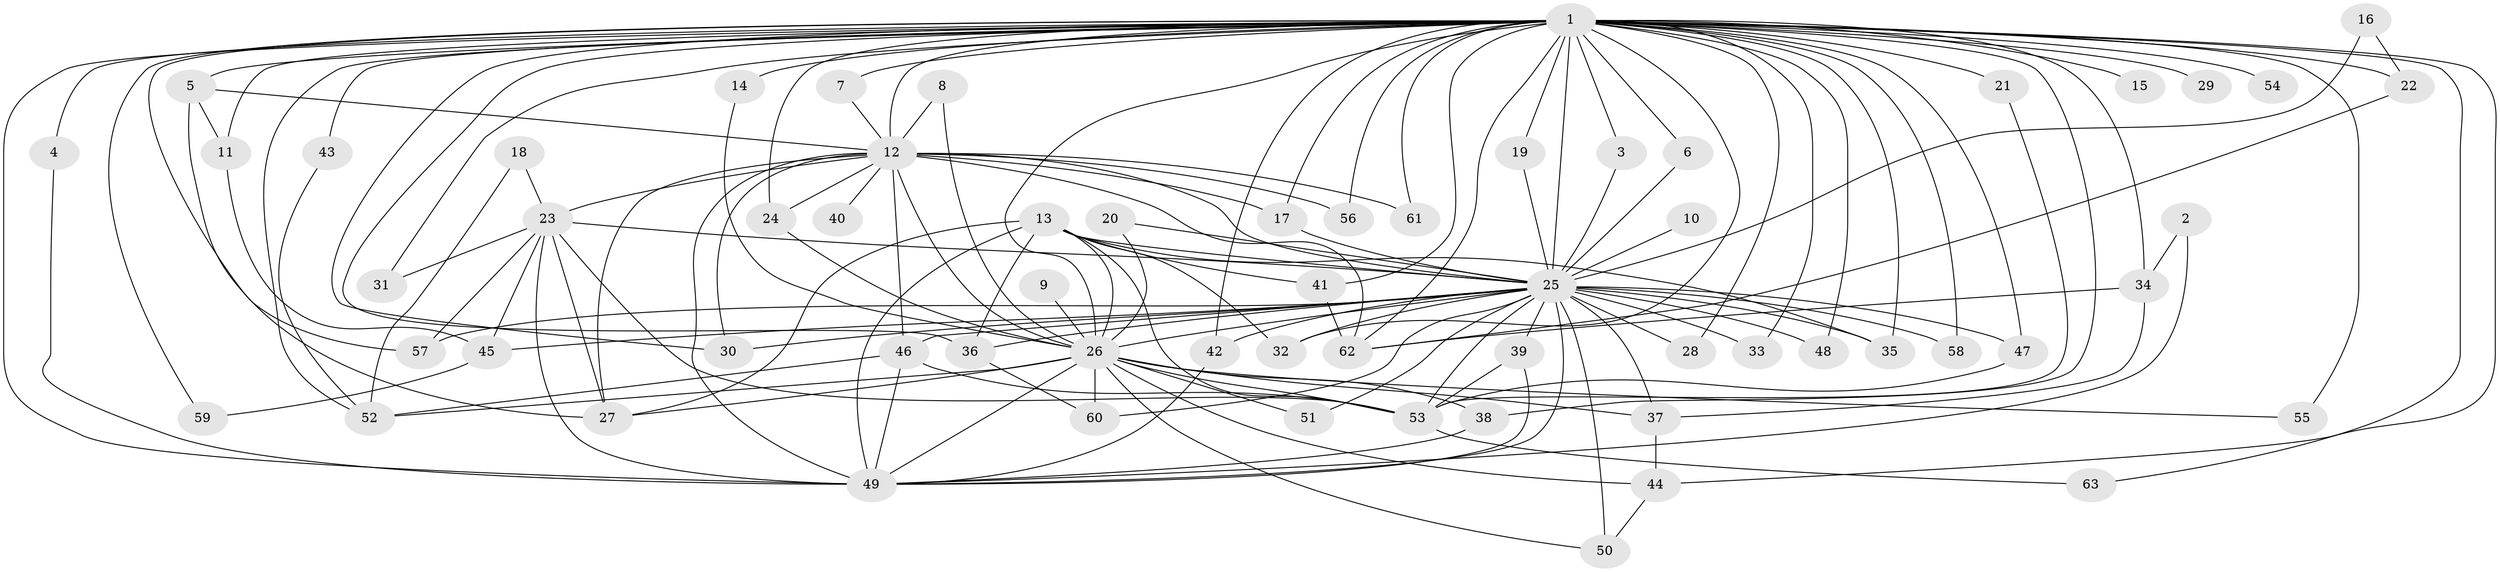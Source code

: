 // original degree distribution, {18: 0.007936507936507936, 24: 0.007936507936507936, 27: 0.007936507936507936, 20: 0.007936507936507936, 21: 0.007936507936507936, 19: 0.007936507936507936, 31: 0.007936507936507936, 30: 0.007936507936507936, 25: 0.007936507936507936, 16: 0.007936507936507936, 3: 0.21428571428571427, 6: 0.007936507936507936, 2: 0.5476190476190477, 11: 0.007936507936507936, 4: 0.09523809523809523, 7: 0.015873015873015872, 5: 0.023809523809523808, 10: 0.007936507936507936}
// Generated by graph-tools (version 1.1) at 2025/49/03/09/25 03:49:29]
// undirected, 63 vertices, 147 edges
graph export_dot {
graph [start="1"]
  node [color=gray90,style=filled];
  1;
  2;
  3;
  4;
  5;
  6;
  7;
  8;
  9;
  10;
  11;
  12;
  13;
  14;
  15;
  16;
  17;
  18;
  19;
  20;
  21;
  22;
  23;
  24;
  25;
  26;
  27;
  28;
  29;
  30;
  31;
  32;
  33;
  34;
  35;
  36;
  37;
  38;
  39;
  40;
  41;
  42;
  43;
  44;
  45;
  46;
  47;
  48;
  49;
  50;
  51;
  52;
  53;
  54;
  55;
  56;
  57;
  58;
  59;
  60;
  61;
  62;
  63;
  1 -- 3 [weight=1.0];
  1 -- 4 [weight=1.0];
  1 -- 5 [weight=1.0];
  1 -- 6 [weight=1.0];
  1 -- 7 [weight=1.0];
  1 -- 11 [weight=2.0];
  1 -- 12 [weight=5.0];
  1 -- 14 [weight=2.0];
  1 -- 15 [weight=2.0];
  1 -- 17 [weight=1.0];
  1 -- 19 [weight=1.0];
  1 -- 21 [weight=2.0];
  1 -- 22 [weight=2.0];
  1 -- 24 [weight=1.0];
  1 -- 25 [weight=13.0];
  1 -- 26 [weight=4.0];
  1 -- 28 [weight=1.0];
  1 -- 29 [weight=4.0];
  1 -- 30 [weight=1.0];
  1 -- 31 [weight=1.0];
  1 -- 32 [weight=1.0];
  1 -- 33 [weight=2.0];
  1 -- 34 [weight=1.0];
  1 -- 35 [weight=2.0];
  1 -- 36 [weight=3.0];
  1 -- 38 [weight=1.0];
  1 -- 41 [weight=1.0];
  1 -- 42 [weight=1.0];
  1 -- 43 [weight=1.0];
  1 -- 44 [weight=2.0];
  1 -- 47 [weight=1.0];
  1 -- 48 [weight=1.0];
  1 -- 49 [weight=5.0];
  1 -- 52 [weight=2.0];
  1 -- 54 [weight=2.0];
  1 -- 55 [weight=1.0];
  1 -- 56 [weight=2.0];
  1 -- 57 [weight=1.0];
  1 -- 58 [weight=1.0];
  1 -- 59 [weight=1.0];
  1 -- 61 [weight=1.0];
  1 -- 62 [weight=2.0];
  1 -- 63 [weight=1.0];
  2 -- 34 [weight=1.0];
  2 -- 49 [weight=1.0];
  3 -- 25 [weight=1.0];
  4 -- 49 [weight=1.0];
  5 -- 11 [weight=1.0];
  5 -- 12 [weight=1.0];
  5 -- 27 [weight=1.0];
  6 -- 25 [weight=1.0];
  7 -- 12 [weight=1.0];
  8 -- 12 [weight=1.0];
  8 -- 26 [weight=1.0];
  9 -- 26 [weight=1.0];
  10 -- 25 [weight=1.0];
  11 -- 45 [weight=2.0];
  12 -- 17 [weight=1.0];
  12 -- 23 [weight=1.0];
  12 -- 24 [weight=1.0];
  12 -- 25 [weight=3.0];
  12 -- 26 [weight=1.0];
  12 -- 27 [weight=1.0];
  12 -- 30 [weight=1.0];
  12 -- 40 [weight=1.0];
  12 -- 46 [weight=1.0];
  12 -- 49 [weight=1.0];
  12 -- 56 [weight=1.0];
  12 -- 61 [weight=1.0];
  12 -- 62 [weight=1.0];
  13 -- 25 [weight=1.0];
  13 -- 26 [weight=1.0];
  13 -- 27 [weight=1.0];
  13 -- 32 [weight=1.0];
  13 -- 35 [weight=1.0];
  13 -- 36 [weight=1.0];
  13 -- 41 [weight=1.0];
  13 -- 49 [weight=1.0];
  13 -- 53 [weight=2.0];
  14 -- 26 [weight=1.0];
  16 -- 22 [weight=1.0];
  16 -- 25 [weight=1.0];
  17 -- 25 [weight=2.0];
  18 -- 23 [weight=1.0];
  18 -- 52 [weight=1.0];
  19 -- 25 [weight=1.0];
  20 -- 25 [weight=1.0];
  20 -- 26 [weight=1.0];
  21 -- 53 [weight=1.0];
  22 -- 62 [weight=1.0];
  23 -- 25 [weight=2.0];
  23 -- 27 [weight=1.0];
  23 -- 31 [weight=1.0];
  23 -- 45 [weight=1.0];
  23 -- 49 [weight=1.0];
  23 -- 53 [weight=1.0];
  23 -- 57 [weight=1.0];
  24 -- 26 [weight=1.0];
  25 -- 26 [weight=3.0];
  25 -- 28 [weight=1.0];
  25 -- 30 [weight=1.0];
  25 -- 32 [weight=1.0];
  25 -- 33 [weight=1.0];
  25 -- 35 [weight=1.0];
  25 -- 36 [weight=1.0];
  25 -- 37 [weight=1.0];
  25 -- 39 [weight=1.0];
  25 -- 42 [weight=2.0];
  25 -- 45 [weight=1.0];
  25 -- 46 [weight=1.0];
  25 -- 47 [weight=1.0];
  25 -- 48 [weight=1.0];
  25 -- 49 [weight=3.0];
  25 -- 50 [weight=1.0];
  25 -- 51 [weight=1.0];
  25 -- 53 [weight=4.0];
  25 -- 57 [weight=1.0];
  25 -- 58 [weight=1.0];
  25 -- 60 [weight=2.0];
  26 -- 27 [weight=1.0];
  26 -- 37 [weight=1.0];
  26 -- 38 [weight=1.0];
  26 -- 44 [weight=1.0];
  26 -- 49 [weight=1.0];
  26 -- 50 [weight=1.0];
  26 -- 51 [weight=1.0];
  26 -- 52 [weight=2.0];
  26 -- 53 [weight=1.0];
  26 -- 55 [weight=1.0];
  26 -- 60 [weight=1.0];
  34 -- 37 [weight=1.0];
  34 -- 62 [weight=1.0];
  36 -- 60 [weight=1.0];
  37 -- 44 [weight=1.0];
  38 -- 49 [weight=1.0];
  39 -- 49 [weight=1.0];
  39 -- 53 [weight=1.0];
  41 -- 62 [weight=1.0];
  42 -- 49 [weight=1.0];
  43 -- 52 [weight=1.0];
  44 -- 50 [weight=1.0];
  45 -- 59 [weight=1.0];
  46 -- 49 [weight=1.0];
  46 -- 52 [weight=1.0];
  46 -- 53 [weight=1.0];
  47 -- 53 [weight=2.0];
  53 -- 63 [weight=1.0];
}
